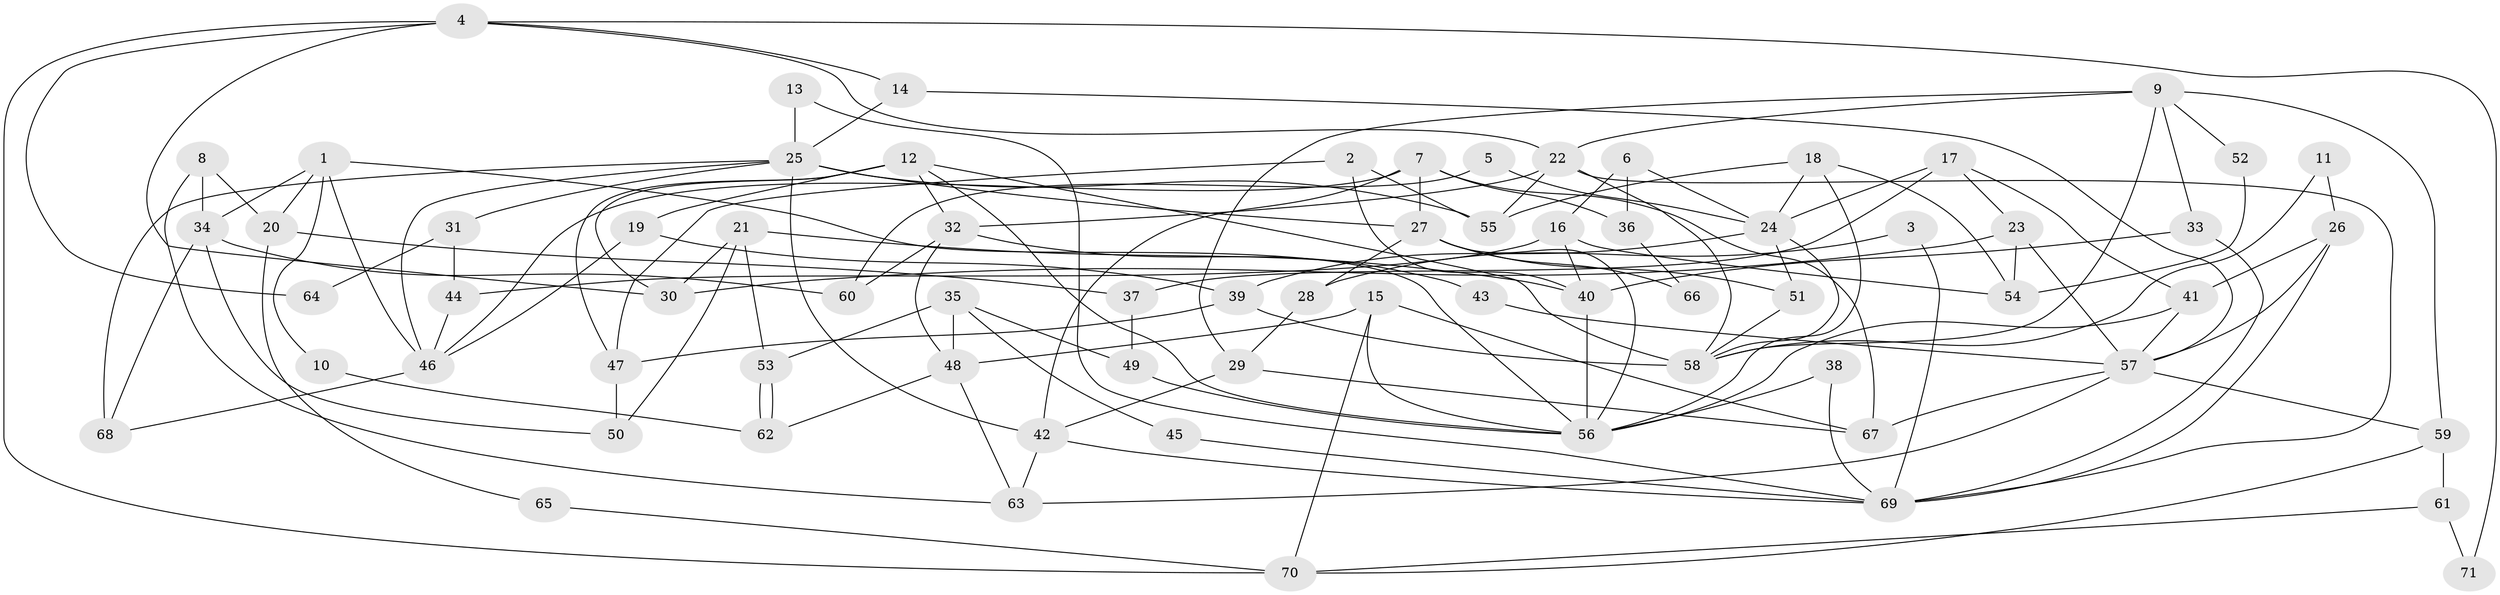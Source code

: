 // coarse degree distribution, {2: 0.2857142857142857, 4: 0.17142857142857143, 8: 0.08571428571428572, 5: 0.14285714285714285, 6: 0.11428571428571428, 3: 0.08571428571428572, 7: 0.05714285714285714, 9: 0.05714285714285714}
// Generated by graph-tools (version 1.1) at 2025/52/03/04/25 21:52:11]
// undirected, 71 vertices, 142 edges
graph export_dot {
graph [start="1"]
  node [color=gray90,style=filled];
  1;
  2;
  3;
  4;
  5;
  6;
  7;
  8;
  9;
  10;
  11;
  12;
  13;
  14;
  15;
  16;
  17;
  18;
  19;
  20;
  21;
  22;
  23;
  24;
  25;
  26;
  27;
  28;
  29;
  30;
  31;
  32;
  33;
  34;
  35;
  36;
  37;
  38;
  39;
  40;
  41;
  42;
  43;
  44;
  45;
  46;
  47;
  48;
  49;
  50;
  51;
  52;
  53;
  54;
  55;
  56;
  57;
  58;
  59;
  60;
  61;
  62;
  63;
  64;
  65;
  66;
  67;
  68;
  69;
  70;
  71;
  1 -- 20;
  1 -- 46;
  1 -- 10;
  1 -- 34;
  1 -- 56;
  2 -- 55;
  2 -- 40;
  2 -- 47;
  3 -- 69;
  3 -- 28;
  4 -- 30;
  4 -- 22;
  4 -- 14;
  4 -- 64;
  4 -- 70;
  4 -- 71;
  5 -- 60;
  5 -- 24;
  6 -- 24;
  6 -- 16;
  6 -- 36;
  7 -- 27;
  7 -- 42;
  7 -- 36;
  7 -- 46;
  7 -- 67;
  8 -- 63;
  8 -- 34;
  8 -- 20;
  9 -- 22;
  9 -- 58;
  9 -- 29;
  9 -- 33;
  9 -- 52;
  9 -- 59;
  10 -- 62;
  11 -- 26;
  11 -- 58;
  12 -- 56;
  12 -- 58;
  12 -- 19;
  12 -- 30;
  12 -- 32;
  12 -- 47;
  13 -- 25;
  13 -- 69;
  14 -- 57;
  14 -- 25;
  15 -- 67;
  15 -- 56;
  15 -- 48;
  15 -- 70;
  16 -- 40;
  16 -- 54;
  16 -- 44;
  17 -- 41;
  17 -- 24;
  17 -- 23;
  17 -- 37;
  18 -- 56;
  18 -- 24;
  18 -- 54;
  18 -- 55;
  19 -- 46;
  19 -- 39;
  20 -- 37;
  20 -- 65;
  21 -- 50;
  21 -- 30;
  21 -- 40;
  21 -- 53;
  22 -- 32;
  22 -- 58;
  22 -- 55;
  22 -- 69;
  23 -- 57;
  23 -- 30;
  23 -- 54;
  24 -- 39;
  24 -- 51;
  24 -- 58;
  25 -- 55;
  25 -- 27;
  25 -- 31;
  25 -- 42;
  25 -- 46;
  25 -- 68;
  26 -- 69;
  26 -- 41;
  26 -- 57;
  27 -- 56;
  27 -- 28;
  27 -- 51;
  27 -- 66;
  28 -- 29;
  29 -- 67;
  29 -- 42;
  31 -- 44;
  31 -- 64;
  32 -- 48;
  32 -- 43;
  32 -- 60;
  33 -- 69;
  33 -- 40;
  34 -- 68;
  34 -- 50;
  34 -- 60;
  35 -- 48;
  35 -- 53;
  35 -- 45;
  35 -- 49;
  36 -- 66;
  37 -- 49;
  38 -- 56;
  38 -- 69;
  39 -- 47;
  39 -- 58;
  40 -- 56;
  41 -- 56;
  41 -- 57;
  42 -- 63;
  42 -- 69;
  43 -- 57;
  44 -- 46;
  45 -- 69;
  46 -- 68;
  47 -- 50;
  48 -- 63;
  48 -- 62;
  49 -- 56;
  51 -- 58;
  52 -- 54;
  53 -- 62;
  53 -- 62;
  57 -- 59;
  57 -- 63;
  57 -- 67;
  59 -- 70;
  59 -- 61;
  61 -- 70;
  61 -- 71;
  65 -- 70;
}
